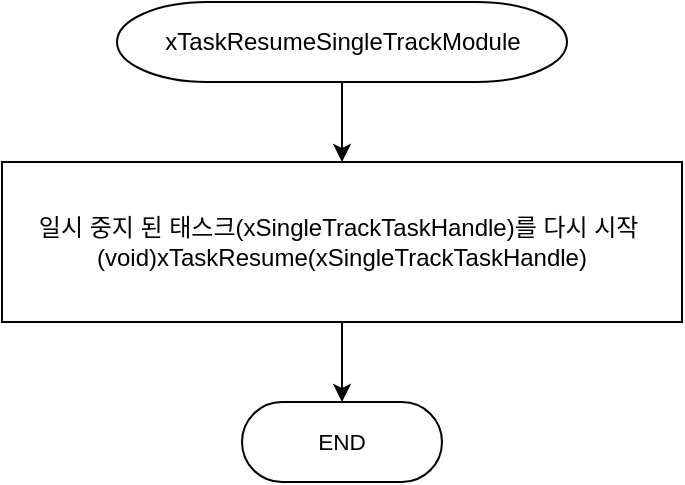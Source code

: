 <mxfile version="20.3.0" type="device" pages="10"><diagram id="6xaz_t7HOT339eWboNm7" name="xTaskResumeSingleTrackModule"><mxGraphModel dx="1209" dy="844" grid="1" gridSize="10" guides="1" tooltips="1" connect="1" arrows="1" fold="1" page="1" pageScale="1" pageWidth="827" pageHeight="1169" math="0" shadow="0"><root><mxCell id="0"/><mxCell id="1" parent="0"/><mxCell id="JVD07YaVxsTWuD_K7rh2-1" value="일시 중지 된 태스크(xSingleTrackTaskHandle)를 다시 시작&amp;nbsp;&lt;br&gt;(void)xTaskResume(xSingleTrackTaskHandle)" style="rounded=0;whiteSpace=wrap;html=1;strokeWidth=1;" parent="1" vertex="1"><mxGeometry x="240" y="280" width="340" height="80" as="geometry"/></mxCell><mxCell id="JVD07YaVxsTWuD_K7rh2-2" style="edgeStyle=orthogonalEdgeStyle;rounded=0;orthogonalLoop=1;jettySize=auto;html=1;strokeWidth=1;exitX=0.5;exitY=1;exitDx=0;exitDy=0;exitPerimeter=0;" parent="1" source="JVD07YaVxsTWuD_K7rh2-4" target="JVD07YaVxsTWuD_K7rh2-1" edge="1"><mxGeometry relative="1" as="geometry"><mxPoint x="410" y="220" as="sourcePoint"/></mxGeometry></mxCell><mxCell id="JVD07YaVxsTWuD_K7rh2-3" style="edgeStyle=orthogonalEdgeStyle;rounded=0;orthogonalLoop=1;jettySize=auto;html=1;strokeWidth=1;entryX=0.5;entryY=0;entryDx=0;entryDy=0;entryPerimeter=0;" parent="1" source="JVD07YaVxsTWuD_K7rh2-1" target="JVD07YaVxsTWuD_K7rh2-5" edge="1"><mxGeometry relative="1" as="geometry"><mxPoint x="410" y="400" as="targetPoint"/></mxGeometry></mxCell><UserObject label="xTaskResumeSingleTrackModule" tags="순서도" id="JVD07YaVxsTWuD_K7rh2-4"><mxCell style="verticalAlign=middle;align=center;overflow=width;vsdxID=2;fillColor=#FFFFFF;gradientColor=none;shape=stencil(tVLLDsIgEPwajiQIMfFe638Qu22JCM2Ctv69kK0Rm9qDibeZndkXC1NV6PUATIoQ0V9gNE3smToyKY3rAU1MiKmaqar1CB36m2uIDzo7M7r6e64wUZ4UOUWKB9GdIH4irzWu8B42vRrPScNFXZzN+5mvl3qJXE8mcPRRR+Pdh2Y1dsBTE95a3c0TkBRGgKEIb6wg1/r+ssCXd/vLCgm8z9caa+n6pb48dwrRV1H1Ew==);strokeColor=#000000;spacingTop=-1;spacingBottom=-1;spacingLeft=-1;spacingRight=-1;points=[[0.5,1,0],[0.5,0,0],[0,0.5,0],[1,0.5,0]];labelBackgroundColor=none;rounded=0;html=1;whiteSpace=wrap;strokeWidth=1;" parent="1" vertex="1"><mxGeometry x="297.5" y="200" width="225" height="40" as="geometry"/></mxCell></UserObject><UserObject label="&lt;div style=&quot;font-size: 1px&quot;&gt;&lt;font style=&quot;font-size:11.29px;font-family:Arial;color:#000000;direction:ltr;letter-spacing:0px;line-height:120%;opacity:1&quot;&gt;END&lt;br/&gt;&lt;/font&gt;&lt;/div&gt;" tags="순서도" id="JVD07YaVxsTWuD_K7rh2-5"><mxCell style="verticalAlign=middle;align=center;overflow=width;vsdxID=77;fillColor=#FFFFFF;gradientColor=none;shape=stencil(tVLLDsIgEPwajiQIMfFe638Qu22JCM2Ctv69kK0Rm9qDibeZndkXC1NV6PUATIoQ0V9gNE3smToyKY3rAU1MiKmaqar1CB36m2uIDzo7M7r6e64wUZ4UOUWKB9GdIH4irzWu8B42vRrPScNFXZzN+5mvl3qJXE8mcPRRR+Pdh2Y1dsBTE95a3c0TkBRGgKEIb6wg1/r+ssCXd/vLCgm8z9caa+n6pb48dwrRV1H1Ew==);strokeColor=#000000;spacingTop=-1;spacingBottom=-1;spacingLeft=-1;spacingRight=-1;points=[[0.5,1,0],[0.5,0,0],[0,0.5,0],[1,0.5,0]];labelBackgroundColor=none;rounded=0;html=1;whiteSpace=wrap;" parent="1" vertex="1"><mxGeometry x="360" y="400" width="100" height="40" as="geometry"/></mxCell></UserObject></root></mxGraphModel></diagram><diagram id="E4otUC2QuTUm1FGn5qIP" name="pGetTrackState"><mxGraphModel dx="1209" dy="844" grid="1" gridSize="10" guides="1" tooltips="1" connect="1" arrows="1" fold="1" page="1" pageScale="1" pageWidth="827" pageHeight="1169" math="0" shadow="0"><root><mxCell id="0"/><mxCell id="1" parent="0"/><mxCell id="94tQEDRJGp5HpmuFJ00o-2" value="id == TRACK_DN ?" style="rhombus;whiteSpace=wrap;html=1;strokeWidth=1;fillColor=none;strokeColor=#000000;" parent="1" vertex="1"><mxGeometry x="490" y="280" width="140" height="80" as="geometry"/></mxCell><mxCell id="94tQEDRJGp5HpmuFJ00o-3" value="return &amp;s_dn" style="rounded=0;whiteSpace=wrap;html=1;strokeWidth=1;fillColor=none;strokeColor=#000000;" parent="1" vertex="1"><mxGeometry x="380" y="400" width="120" height="40" as="geometry"/></mxCell><mxCell id="94tQEDRJGp5HpmuFJ00o-4" value="return &amp;s_up" style="rounded=0;whiteSpace=wrap;html=1;strokeWidth=1;fillColor=none;strokeColor=#000000;" parent="1" vertex="1"><mxGeometry x="630" y="400" width="120" height="40" as="geometry"/></mxCell><mxCell id="94tQEDRJGp5HpmuFJ00o-6" value="" style="endArrow=classic;html=1;rounded=0;exitX=0.5;exitY=1;exitDx=0;exitDy=0;entryX=0.5;entryY=0;entryDx=0;entryDy=0;exitPerimeter=0;" parent="1" source="1mZiOlxpyzctCOSg_Gzf-1" target="94tQEDRJGp5HpmuFJ00o-2" edge="1"><mxGeometry width="50" height="50" relative="1" as="geometry"><mxPoint x="560" y="240" as="sourcePoint"/><mxPoint x="560" y="280" as="targetPoint"/></mxGeometry></mxCell><mxCell id="94tQEDRJGp5HpmuFJ00o-7" value="TRUE" style="endArrow=classic;html=1;rounded=0;exitX=0;exitY=0.5;exitDx=0;exitDy=0;entryX=0.5;entryY=0;entryDx=0;entryDy=0;" parent="1" source="94tQEDRJGp5HpmuFJ00o-2" target="94tQEDRJGp5HpmuFJ00o-3" edge="1"><mxGeometry width="50" height="50" relative="1" as="geometry"><mxPoint x="490" y="320" as="sourcePoint"/><mxPoint x="400" y="420" as="targetPoint"/></mxGeometry></mxCell><mxCell id="94tQEDRJGp5HpmuFJ00o-8" value="FALSE" style="endArrow=classic;html=1;rounded=0;exitX=1;exitY=0.5;exitDx=0;exitDy=0;entryX=0.5;entryY=0;entryDx=0;entryDy=0;" parent="1" source="94tQEDRJGp5HpmuFJ00o-2" target="94tQEDRJGp5HpmuFJ00o-4" edge="1"><mxGeometry width="50" height="50" relative="1" as="geometry"><mxPoint x="630" y="320" as="sourcePoint"/><mxPoint x="720" y="420" as="targetPoint"/></mxGeometry></mxCell><mxCell id="94tQEDRJGp5HpmuFJ00o-9" value="" style="endArrow=classic;html=1;rounded=0;exitX=0.5;exitY=1;exitDx=0;exitDy=0;entryX=0;entryY=0.5;entryDx=0;entryDy=0;entryPerimeter=0;" parent="1" source="94tQEDRJGp5HpmuFJ00o-3" target="nBdnzDt5AA0xR-AFzBg4-1" edge="1"><mxGeometry width="50" height="50" relative="1" as="geometry"><mxPoint x="400" y="460" as="sourcePoint"/><mxPoint x="510" y="540" as="targetPoint"/></mxGeometry></mxCell><mxCell id="94tQEDRJGp5HpmuFJ00o-10" value="" style="endArrow=classic;html=1;rounded=0;exitX=0.5;exitY=1;exitDx=0;exitDy=0;entryX=1;entryY=0.5;entryDx=0;entryDy=0;entryPerimeter=0;" parent="1" source="94tQEDRJGp5HpmuFJ00o-4" target="nBdnzDt5AA0xR-AFzBg4-1" edge="1"><mxGeometry width="50" height="50" relative="1" as="geometry"><mxPoint x="720" y="460" as="sourcePoint"/><mxPoint x="610" y="540" as="targetPoint"/></mxGeometry></mxCell><UserObject label="&lt;div style=&quot;font-size: 1px&quot;&gt;&lt;font style=&quot;font-size:11.29px;font-family:Arial;color:#000000;direction:ltr;letter-spacing:0px;line-height:120%;opacity:1&quot;&gt;END&lt;br/&gt;&lt;/font&gt;&lt;/div&gt;" tags="순서도" id="nBdnzDt5AA0xR-AFzBg4-1"><mxCell style="verticalAlign=middle;align=center;overflow=width;vsdxID=77;fillColor=#FFFFFF;gradientColor=none;shape=stencil(tVLLDsIgEPwajiQIMfFe638Qu22JCM2Ctv69kK0Rm9qDibeZndkXC1NV6PUATIoQ0V9gNE3smToyKY3rAU1MiKmaqar1CB36m2uIDzo7M7r6e64wUZ4UOUWKB9GdIH4irzWu8B42vRrPScNFXZzN+5mvl3qJXE8mcPRRR+Pdh2Y1dsBTE95a3c0TkBRGgKEIb6wg1/r+ssCXd/vLCgm8z9caa+n6pb48dwrRV1H1Ew==);strokeColor=#000000;spacingTop=-1;spacingBottom=-1;spacingLeft=-1;spacingRight=-1;points=[[0.5,1,0],[0.5,0,0],[0,0.5,0],[1,0.5,0]];labelBackgroundColor=none;rounded=0;html=1;whiteSpace=wrap;" parent="1" vertex="1"><mxGeometry x="520" y="500" width="100" height="40" as="geometry"/></mxCell></UserObject><UserObject label="pGetTrackState" tags="순서도" id="1mZiOlxpyzctCOSg_Gzf-1"><mxCell style="verticalAlign=middle;align=center;overflow=width;vsdxID=2;fillColor=#FFFFFF;gradientColor=none;shape=stencil(tVLLDsIgEPwajiQIMfFe638Qu22JCM2Ctv69kK0Rm9qDibeZndkXC1NV6PUATIoQ0V9gNE3smToyKY3rAU1MiKmaqar1CB36m2uIDzo7M7r6e64wUZ4UOUWKB9GdIH4irzWu8B42vRrPScNFXZzN+5mvl3qJXE8mcPRRR+Pdh2Y1dsBTE95a3c0TkBRGgKEIb6wg1/r+ssCXd/vLCgm8z9caa+n6pb48dwrRV1H1Ew==);strokeColor=#000000;spacingTop=-1;spacingBottom=-1;spacingLeft=-1;spacingRight=-1;points=[[0.5,1,0],[0.5,0,0],[0,0.5,0],[1,0.5,0]];labelBackgroundColor=none;rounded=0;html=1;whiteSpace=wrap;strokeWidth=1;" parent="1" vertex="1"><mxGeometry x="483.75" y="200" width="152.5" height="40" as="geometry"/></mxCell></UserObject></root></mxGraphModel></diagram><diagram id="klZJxa1fFEcboOr1Uv70" name="pGetPeerTrackState"><mxGraphModel dx="1209" dy="844" grid="1" gridSize="10" guides="1" tooltips="1" connect="1" arrows="1" fold="1" page="1" pageScale="1" pageWidth="827" pageHeight="1169" math="0" shadow="0"><root><mxCell id="0"/><mxCell id="1" parent="0"/><mxCell id="uF_ANVQPhhRLJOXKooXP-2" value="id == TRACK_DN ?" style="rhombus;whiteSpace=wrap;html=1;strokeWidth=1;fillColor=none;strokeColor=#000000;" parent="1" vertex="1"><mxGeometry x="380" y="270" width="140" height="80" as="geometry"/></mxCell><mxCell id="uF_ANVQPhhRLJOXKooXP-3" value="return (const TrackState_t*)&amp;s_up" style="rounded=0;whiteSpace=wrap;html=1;strokeWidth=1;fillColor=none;strokeColor=#000000;" parent="1" vertex="1"><mxGeometry x="190" y="410" width="180" height="40" as="geometry"/></mxCell><mxCell id="uF_ANVQPhhRLJOXKooXP-4" value="return (const TrackState_t*)&amp;s_dn" style="rounded=0;whiteSpace=wrap;html=1;strokeWidth=1;fillColor=none;strokeColor=#000000;" parent="1" vertex="1"><mxGeometry x="530" y="410" width="180" height="40" as="geometry"/></mxCell><mxCell id="uF_ANVQPhhRLJOXKooXP-6" value="" style="endArrow=classic;html=1;rounded=0;exitX=0.5;exitY=1;exitDx=0;exitDy=0;entryX=0.5;entryY=0;entryDx=0;entryDy=0;exitPerimeter=0;" parent="1" source="Lye6Fqx90JS3axxY9ukR-1" target="uF_ANVQPhhRLJOXKooXP-2" edge="1"><mxGeometry width="50" height="50" relative="1" as="geometry"><mxPoint x="450" y="230" as="sourcePoint"/><mxPoint x="450" y="270" as="targetPoint"/></mxGeometry></mxCell><mxCell id="uF_ANVQPhhRLJOXKooXP-7" value="TRUE" style="endArrow=classic;html=1;rounded=0;exitX=0;exitY=0.5;exitDx=0;exitDy=0;entryX=0.5;entryY=0;entryDx=0;entryDy=0;" parent="1" source="uF_ANVQPhhRLJOXKooXP-2" target="uF_ANVQPhhRLJOXKooXP-3" edge="1"><mxGeometry width="50" height="50" relative="1" as="geometry"><mxPoint x="380" y="310" as="sourcePoint"/><mxPoint x="280" y="410" as="targetPoint"/></mxGeometry></mxCell><mxCell id="uF_ANVQPhhRLJOXKooXP-8" value="FALSE" style="endArrow=classic;html=1;rounded=0;exitX=1;exitY=0.5;exitDx=0;exitDy=0;entryX=0.5;entryY=0;entryDx=0;entryDy=0;" parent="1" source="uF_ANVQPhhRLJOXKooXP-2" target="uF_ANVQPhhRLJOXKooXP-4" edge="1"><mxGeometry width="50" height="50" relative="1" as="geometry"><mxPoint x="520" y="310" as="sourcePoint"/><mxPoint x="620" y="410" as="targetPoint"/></mxGeometry></mxCell><mxCell id="uF_ANVQPhhRLJOXKooXP-9" value="" style="endArrow=classic;html=1;rounded=0;exitX=0.5;exitY=1;exitDx=0;exitDy=0;entryX=0;entryY=0.5;entryDx=0;entryDy=0;entryPerimeter=0;" parent="1" source="uF_ANVQPhhRLJOXKooXP-3" target="2hpAh9I4MotFpmwghIja-1" edge="1"><mxGeometry width="50" height="50" relative="1" as="geometry"><mxPoint x="280" y="450" as="sourcePoint"/><mxPoint x="400" y="530" as="targetPoint"/></mxGeometry></mxCell><mxCell id="uF_ANVQPhhRLJOXKooXP-10" value="" style="endArrow=classic;html=1;rounded=0;exitX=0.5;exitY=1;exitDx=0;exitDy=0;entryX=1;entryY=0.5;entryDx=0;entryDy=0;entryPerimeter=0;" parent="1" source="uF_ANVQPhhRLJOXKooXP-4" target="2hpAh9I4MotFpmwghIja-1" edge="1"><mxGeometry width="50" height="50" relative="1" as="geometry"><mxPoint x="620" y="450" as="sourcePoint"/><mxPoint x="500" y="530" as="targetPoint"/></mxGeometry></mxCell><UserObject label="pGetPeerTrackState" tags="순서도" id="Lye6Fqx90JS3axxY9ukR-1"><mxCell style="verticalAlign=middle;align=center;overflow=width;vsdxID=2;fillColor=#FFFFFF;gradientColor=none;shape=stencil(tVLLDsIgEPwajiQIMfFe638Qu22JCM2Ctv69kK0Rm9qDibeZndkXC1NV6PUATIoQ0V9gNE3smToyKY3rAU1MiKmaqar1CB36m2uIDzo7M7r6e64wUZ4UOUWKB9GdIH4irzWu8B42vRrPScNFXZzN+5mvl3qJXE8mcPRRR+Pdh2Y1dsBTE95a3c0TkBRGgKEIb6wg1/r+ssCXd/vLCgm8z9caa+n6pb48dwrRV1H1Ew==);strokeColor=#000000;spacingTop=-1;spacingBottom=-1;spacingLeft=-1;spacingRight=-1;points=[[0.5,1,0],[0.5,0,0],[0,0.5,0],[1,0.5,0]];labelBackgroundColor=none;rounded=0;html=1;whiteSpace=wrap;strokeWidth=1;" parent="1" vertex="1"><mxGeometry x="373.75" y="200" width="152.5" height="40" as="geometry"/></mxCell></UserObject><UserObject label="&lt;div style=&quot;font-size: 1px&quot;&gt;&lt;font style=&quot;font-size:11.29px;font-family:Arial;color:#000000;direction:ltr;letter-spacing:0px;line-height:120%;opacity:1&quot;&gt;END&lt;br/&gt;&lt;/font&gt;&lt;/div&gt;" tags="순서도" id="2hpAh9I4MotFpmwghIja-1"><mxCell style="verticalAlign=middle;align=center;overflow=width;vsdxID=77;fillColor=#FFFFFF;gradientColor=none;shape=stencil(tVLLDsIgEPwajiQIMfFe638Qu22JCM2Ctv69kK0Rm9qDibeZndkXC1NV6PUATIoQ0V9gNE3smToyKY3rAU1MiKmaqar1CB36m2uIDzo7M7r6e64wUZ4UOUWKB9GdIH4irzWu8B42vRrPScNFXZzN+5mvl3qJXE8mcPRRR+Pdh2Y1dsBTE95a3c0TkBRGgKEIb6wg1/r+ssCXd/vLCgm8z9caa+n6pb48dwrRV1H1Ew==);strokeColor=#000000;spacingTop=-1;spacingBottom=-1;spacingLeft=-1;spacingRight=-1;points=[[0.5,1,0],[0.5,0,0],[0,0.5,0],[1,0.5,0]];labelBackgroundColor=none;rounded=0;html=1;whiteSpace=wrap;" vertex="1" parent="1"><mxGeometry x="400" y="520" width="100" height="40" as="geometry"/></mxCell></UserObject></root></mxGraphModel></diagram><diagram id="0uy68bjBhACrPZsvh9b0" name="vSingleTrack_Relay_Init"><mxGraphModel dx="1209" dy="844" grid="1" gridSize="10" guides="1" tooltips="1" connect="1" arrows="1" fold="1" page="1" pageScale="1" pageWidth="827" pageHeight="1169" math="0" shadow="0"><root><mxCell id="0"/><mxCell id="1" parent="0"/><mxCell id="adSLVlQDy-D38H3ZqzxV-1" value="//단선 선로의 상행/하행 릴레이 초기화vSingleTrackDn_Relay_Init()&lt;br&gt;vSingleTrackUp_Relay_Init()" style="rounded=0;whiteSpace=wrap;html=1;strokeWidth=1;" parent="1" vertex="1"><mxGeometry x="400" y="290" width="240" height="80" as="geometry"/></mxCell><mxCell id="adSLVlQDy-D38H3ZqzxV-2" style="edgeStyle=orthogonalEdgeStyle;rounded=0;orthogonalLoop=1;jettySize=auto;html=1;strokeWidth=1;exitX=0.5;exitY=1;exitDx=0;exitDy=0;exitPerimeter=0;" parent="1" source="adSLVlQDy-D38H3ZqzxV-4" target="adSLVlQDy-D38H3ZqzxV-1" edge="1"><mxGeometry relative="1" as="geometry"><mxPoint x="520" y="230" as="sourcePoint"/></mxGeometry></mxCell><mxCell id="adSLVlQDy-D38H3ZqzxV-3" style="edgeStyle=orthogonalEdgeStyle;rounded=0;orthogonalLoop=1;jettySize=auto;html=1;strokeWidth=1;entryX=0.5;entryY=0;entryDx=0;entryDy=0;entryPerimeter=0;" parent="1" source="adSLVlQDy-D38H3ZqzxV-1" target="adSLVlQDy-D38H3ZqzxV-5" edge="1"><mxGeometry relative="1" as="geometry"><mxPoint x="520" y="410" as="targetPoint"/></mxGeometry></mxCell><UserObject label="vSingleTrack_Relay_Init" tags="순서도" id="adSLVlQDy-D38H3ZqzxV-4"><mxCell style="verticalAlign=middle;align=center;overflow=width;vsdxID=2;fillColor=#FFFFFF;gradientColor=none;shape=stencil(tVLLDsIgEPwajiQIMfFe638Qu22JCM2Ctv69kK0Rm9qDibeZndkXC1NV6PUATIoQ0V9gNE3smToyKY3rAU1MiKmaqar1CB36m2uIDzo7M7r6e64wUZ4UOUWKB9GdIH4irzWu8B42vRrPScNFXZzN+5mvl3qJXE8mcPRRR+Pdh2Y1dsBTE95a3c0TkBRGgKEIb6wg1/r+ssCXd/vLCgm8z9caa+n6pb48dwrRV1H1Ew==);strokeColor=#000000;spacingTop=-1;spacingBottom=-1;spacingLeft=-1;spacingRight=-1;points=[[0.5,1,0],[0.5,0,0],[0,0.5,0],[1,0.5,0]];labelBackgroundColor=none;rounded=0;html=1;whiteSpace=wrap;strokeWidth=1;" parent="1" vertex="1"><mxGeometry x="407.5" y="210" width="225" height="40" as="geometry"/></mxCell></UserObject><UserObject label="&lt;div style=&quot;font-size: 1px&quot;&gt;&lt;font style=&quot;font-size:11.29px;font-family:Arial;color:#000000;direction:ltr;letter-spacing:0px;line-height:120%;opacity:1&quot;&gt;END&lt;br/&gt;&lt;/font&gt;&lt;/div&gt;" tags="순서도" id="adSLVlQDy-D38H3ZqzxV-5"><mxCell style="verticalAlign=middle;align=center;overflow=width;vsdxID=77;fillColor=#FFFFFF;gradientColor=none;shape=stencil(tVLLDsIgEPwajiQIMfFe638Qu22JCM2Ctv69kK0Rm9qDibeZndkXC1NV6PUATIoQ0V9gNE3smToyKY3rAU1MiKmaqar1CB36m2uIDzo7M7r6e64wUZ4UOUWKB9GdIH4irzWu8B42vRrPScNFXZzN+5mvl3qJXE8mcPRRR+Pdh2Y1dsBTE95a3c0TkBRGgKEIb6wg1/r+ssCXd/vLCgm8z9caa+n6pb48dwrRV1H1Ew==);strokeColor=#000000;spacingTop=-1;spacingBottom=-1;spacingLeft=-1;spacingRight=-1;points=[[0.5,1,0],[0.5,0,0],[0,0.5,0],[1,0.5,0]];labelBackgroundColor=none;rounded=0;html=1;whiteSpace=wrap;" parent="1" vertex="1"><mxGeometry x="470" y="410" width="100" height="40" as="geometry"/></mxCell></UserObject></root></mxGraphModel></diagram><diagram id="dugTDwJinmBGUcHdz2Sk" name="vSingleTrack_DoBeforeEnteringPool"><mxGraphModel dx="1209" dy="844" grid="1" gridSize="10" guides="1" tooltips="1" connect="1" arrows="1" fold="1" page="1" pageScale="1" pageWidth="827" pageHeight="1169" math="0" shadow="0"><root><mxCell id="0"/><mxCell id="1" parent="0"/><mxCell id="bHdJYJqo81PL1I57aSML-2" value="vSingleTrackDn_DoBeforeEnteringPool()" style="rounded=0;whiteSpace=wrap;html=1;strokeWidth=1;fillColor=none;strokeColor=#000000;" parent="1" vertex="1"><mxGeometry x="340" y="320" width="240" height="50" as="geometry"/></mxCell><mxCell id="bHdJYJqo81PL1I57aSML-3" value="vSingleTrackUp_DoBeforeEnteringPool()" style="rounded=0;whiteSpace=wrap;html=1;strokeWidth=1;fillColor=none;strokeColor=#000000;" parent="1" vertex="1"><mxGeometry x="340" y="410" width="240" height="50" as="geometry"/></mxCell><mxCell id="bHdJYJqo81PL1I57aSML-4" value="SetIOB_FAIL(1)" style="rounded=0;whiteSpace=wrap;html=1;strokeWidth=1;fillColor=none;strokeColor=#000000;" parent="1" vertex="1"><mxGeometry x="400" y="510" width="120" height="50" as="geometry"/></mxCell><mxCell id="bHdJYJqo81PL1I57aSML-6" value="" style="endArrow=classic;html=1;rounded=0;exitX=0.5;exitY=1;exitDx=0;exitDy=0;entryX=0.5;entryY=0;entryDx=0;entryDy=0;exitPerimeter=0;" parent="1" source="Ht9vND8HihkE9-L2IAA_-1" target="bHdJYJqo81PL1I57aSML-2" edge="1"><mxGeometry width="50" height="50" relative="1" as="geometry"><mxPoint x="460" y="260" as="sourcePoint"/><mxPoint x="460" y="310" as="targetPoint"/></mxGeometry></mxCell><mxCell id="bHdJYJqo81PL1I57aSML-7" value="" style="endArrow=classic;html=1;rounded=0;exitX=0.5;exitY=1;exitDx=0;exitDy=0;entryX=0.5;entryY=0;entryDx=0;entryDy=0;" parent="1" source="bHdJYJqo81PL1I57aSML-2" target="bHdJYJqo81PL1I57aSML-3" edge="1"><mxGeometry width="50" height="50" relative="1" as="geometry"><mxPoint x="460" y="370" as="sourcePoint"/><mxPoint x="460" y="410" as="targetPoint"/></mxGeometry></mxCell><mxCell id="bHdJYJqo81PL1I57aSML-8" value="" style="endArrow=classic;html=1;rounded=0;exitX=0.5;exitY=1;exitDx=0;exitDy=0;entryX=0.5;entryY=0;entryDx=0;entryDy=0;" parent="1" source="bHdJYJqo81PL1I57aSML-3" target="bHdJYJqo81PL1I57aSML-4" edge="1"><mxGeometry width="50" height="50" relative="1" as="geometry"><mxPoint x="460" y="470" as="sourcePoint"/><mxPoint x="460" y="510" as="targetPoint"/></mxGeometry></mxCell><mxCell id="bHdJYJqo81PL1I57aSML-9" value="" style="endArrow=classic;html=1;rounded=0;exitX=0.5;exitY=1;exitDx=0;exitDy=0;entryX=0.5;entryY=0;entryDx=0;entryDy=0;entryPerimeter=0;" parent="1" source="bHdJYJqo81PL1I57aSML-4" target="ascus9rcsM-o7vVGLlPL-1" edge="1"><mxGeometry width="50" height="50" relative="1" as="geometry"><mxPoint x="460" y="570" as="sourcePoint"/><mxPoint x="460" y="600" as="targetPoint"/></mxGeometry></mxCell><UserObject label="vSingleTrack_DoBeforeEnteringPool" tags="순서도" id="Ht9vND8HihkE9-L2IAA_-1"><mxCell style="verticalAlign=middle;align=center;overflow=width;vsdxID=2;fillColor=#FFFFFF;gradientColor=none;shape=stencil(tVLLDsIgEPwajiQIMfFe638Qu22JCM2Ctv69kK0Rm9qDibeZndkXC1NV6PUATIoQ0V9gNE3smToyKY3rAU1MiKmaqar1CB36m2uIDzo7M7r6e64wUZ4UOUWKB9GdIH4irzWu8B42vRrPScNFXZzN+5mvl3qJXE8mcPRRR+Pdh2Y1dsBTE95a3c0TkBRGgKEIb6wg1/r+ssCXd/vLCgm8z9caa+n6pb48dwrRV1H1Ew==);strokeColor=#000000;spacingTop=-1;spacingBottom=-1;spacingLeft=-1;spacingRight=-1;points=[[0.5,1,0],[0.5,0,0],[0,0.5,0],[1,0.5,0]];labelBackgroundColor=none;rounded=0;html=1;whiteSpace=wrap;strokeWidth=1;" parent="1" vertex="1"><mxGeometry x="345" y="240" width="230" height="40" as="geometry"/></mxCell></UserObject><UserObject label="&lt;div style=&quot;font-size: 1px&quot;&gt;&lt;font style=&quot;font-size:11.29px;font-family:Arial;color:#000000;direction:ltr;letter-spacing:0px;line-height:120%;opacity:1&quot;&gt;END&lt;br/&gt;&lt;/font&gt;&lt;/div&gt;" tags="순서도" id="ascus9rcsM-o7vVGLlPL-1"><mxCell style="verticalAlign=middle;align=center;overflow=width;vsdxID=77;fillColor=#FFFFFF;gradientColor=none;shape=stencil(tVLLDsIgEPwajiQIMfFe638Qu22JCM2Ctv69kK0Rm9qDibeZndkXC1NV6PUATIoQ0V9gNE3smToyKY3rAU1MiKmaqar1CB36m2uIDzo7M7r6e64wUZ4UOUWKB9GdIH4irzWu8B42vRrPScNFXZzN+5mvl3qJXE8mcPRRR+Pdh2Y1dsBTE95a3c0TkBRGgKEIb6wg1/r+ssCXd/vLCgm8z9caa+n6pb48dwrRV1H1Ew==);strokeColor=#000000;spacingTop=-1;spacingBottom=-1;spacingLeft=-1;spacingRight=-1;points=[[0.5,1,0],[0.5,0,0],[0,0.5,0],[1,0.5,0]];labelBackgroundColor=none;rounded=0;html=1;whiteSpace=wrap;" vertex="1" parent="1"><mxGeometry x="410" y="600" width="100" height="40" as="geometry"/></mxCell></UserObject></root></mxGraphModel></diagram><diagram id="8qk839_OiNSR0d_9LdHK" name="vFillComparePart"><mxGraphModel dx="1209" dy="844" grid="1" gridSize="10" guides="1" tooltips="1" connect="1" arrows="1" fold="1" page="1" pageScale="1" pageWidth="827" pageHeight="1169" math="0" shadow="0"><root><mxCell id="0"/><mxCell id="1" parent="0"/><mxCell id="nkSzKK0sJoRcKhSzyPGW-2" value="buf == NULL ||&#10;real == NULL ?" style="rhombus;whiteSpace=wrap;html=1;strokeWidth=1;fillColor=none;strokeColor=#000000;" parent="1" vertex="1"><mxGeometry x="360" y="360" width="140" height="80" as="geometry"/></mxCell><mxCell id="nkSzKK0sJoRcKhSzyPGW-3" value="return" style="rounded=0;whiteSpace=wrap;html=1;strokeWidth=1;fillColor=none;strokeColor=#000000;" parent="1" vertex="1"><mxGeometry x="600" y="380" width="80" height="40" as="geometry"/></mxCell><mxCell id="nkSzKK0sJoRcKhSzyPGW-4" value="buf[base + 0] = real-&gt;oYCON" style="rounded=0;whiteSpace=wrap;html=1;strokeWidth=1;fillColor=none;strokeColor=#000000;" parent="1" vertex="1"><mxGeometry x="340" y="480" width="180" height="40" as="geometry"/></mxCell><mxCell id="nkSzKK0sJoRcKhSzyPGW-5" value="buf[base + 1] = real-&gt;oRCON" style="rounded=0;whiteSpace=wrap;html=1;strokeWidth=1;fillColor=none;strokeColor=#000000;" parent="1" vertex="1"><mxGeometry x="340" y="560" width="180" height="40" as="geometry"/></mxCell><mxCell id="nkSzKK0sJoRcKhSzyPGW-6" value="buf[base + 2] = real-&gt;oGCON" style="rounded=0;whiteSpace=wrap;html=1;strokeWidth=1;fillColor=none;strokeColor=#000000;" parent="1" vertex="1"><mxGeometry x="340" y="630" width="180" height="40" as="geometry"/></mxCell><mxCell id="nkSzKK0sJoRcKhSzyPGW-7" value="buf[base + 3] = real-&gt;oY1CON" style="rounded=0;whiteSpace=wrap;html=1;strokeWidth=1;fillColor=none;strokeColor=#000000;" parent="1" vertex="1"><mxGeometry x="340" y="700" width="180" height="40" as="geometry"/></mxCell><mxCell id="nkSzKK0sJoRcKhSzyPGW-9" value="" style="endArrow=classic;html=1;rounded=0;exitX=0.5;exitY=1;exitDx=0;exitDy=0;entryX=0.5;entryY=0;entryDx=0;entryDy=0;exitPerimeter=0;" parent="1" source="bU9NDzi0u2_Ie4SQivw8-1" target="nkSzKK0sJoRcKhSzyPGW-2" edge="1"><mxGeometry width="50" height="50" relative="1" as="geometry"><mxPoint x="430" y="320" as="sourcePoint"/><mxPoint x="430" y="360" as="targetPoint"/></mxGeometry></mxCell><mxCell id="nkSzKK0sJoRcKhSzyPGW-10" value="TRUE" style="endArrow=classic;html=1;rounded=0;exitX=1;exitY=0.5;exitDx=0;exitDy=0;entryX=0;entryY=0.5;entryDx=0;entryDy=0;" parent="1" source="nkSzKK0sJoRcKhSzyPGW-2" target="nkSzKK0sJoRcKhSzyPGW-3" edge="1"><mxGeometry width="50" height="50" relative="1" as="geometry"><mxPoint x="500" y="400" as="sourcePoint"/><mxPoint x="600" y="400" as="targetPoint"/></mxGeometry></mxCell><mxCell id="nkSzKK0sJoRcKhSzyPGW-11" value="FALSE" style="endArrow=classic;html=1;rounded=0;exitX=0.5;exitY=1;exitDx=0;exitDy=0;entryX=0.5;entryY=0;entryDx=0;entryDy=0;" parent="1" source="nkSzKK0sJoRcKhSzyPGW-2" target="nkSzKK0sJoRcKhSzyPGW-4" edge="1"><mxGeometry width="50" height="50" relative="1" as="geometry"><mxPoint x="430" y="440" as="sourcePoint"/><mxPoint x="410" y="490" as="targetPoint"/></mxGeometry></mxCell><mxCell id="nkSzKK0sJoRcKhSzyPGW-12" value="" style="endArrow=classic;html=1;rounded=0;exitX=0.5;exitY=1;exitDx=0;exitDy=0;entryX=0.5;entryY=0;entryDx=0;entryDy=0;" parent="1" source="nkSzKK0sJoRcKhSzyPGW-4" target="nkSzKK0sJoRcKhSzyPGW-5" edge="1"><mxGeometry width="50" height="50" relative="1" as="geometry"><mxPoint x="410" y="540" as="sourcePoint"/><mxPoint x="410" y="560" as="targetPoint"/></mxGeometry></mxCell><mxCell id="nkSzKK0sJoRcKhSzyPGW-13" value="" style="endArrow=classic;html=1;rounded=0;exitX=0.5;exitY=1;exitDx=0;exitDy=0;entryX=0.5;entryY=0;entryDx=0;entryDy=0;" parent="1" source="nkSzKK0sJoRcKhSzyPGW-5" target="nkSzKK0sJoRcKhSzyPGW-6" edge="1"><mxGeometry width="50" height="50" relative="1" as="geometry"><mxPoint x="410" y="610" as="sourcePoint"/><mxPoint x="410" y="630" as="targetPoint"/></mxGeometry></mxCell><mxCell id="nkSzKK0sJoRcKhSzyPGW-14" value="" style="endArrow=classic;html=1;rounded=0;exitX=0.5;exitY=1;exitDx=0;exitDy=0;entryX=0.5;entryY=0;entryDx=0;entryDy=0;" parent="1" source="nkSzKK0sJoRcKhSzyPGW-6" target="nkSzKK0sJoRcKhSzyPGW-7" edge="1"><mxGeometry width="50" height="50" relative="1" as="geometry"><mxPoint x="410" y="680" as="sourcePoint"/><mxPoint x="410" y="700" as="targetPoint"/></mxGeometry></mxCell><mxCell id="nkSzKK0sJoRcKhSzyPGW-15" value="" style="endArrow=classic;html=1;rounded=0;exitX=0.5;exitY=1;exitDx=0;exitDy=0;entryX=0.5;entryY=0;entryDx=0;entryDy=0;entryPerimeter=0;" parent="1" source="nkSzKK0sJoRcKhSzyPGW-7" target="tnlDHSX94HnTUq_difAx-1" edge="1"><mxGeometry width="50" height="50" relative="1" as="geometry"><mxPoint x="410" y="750" as="sourcePoint"/><mxPoint x="430" y="790" as="targetPoint"/></mxGeometry></mxCell><mxCell id="nkSzKK0sJoRcKhSzyPGW-16" value="" style="endArrow=classic;html=1;rounded=0;exitX=0.5;exitY=1;exitDx=0;exitDy=0;entryX=1;entryY=0.5;entryDx=0;entryDy=0;entryPerimeter=0;" parent="1" source="nkSzKK0sJoRcKhSzyPGW-3" target="tnlDHSX94HnTUq_difAx-1" edge="1"><mxGeometry width="50" height="50" relative="1" as="geometry"><mxPoint x="640" y="420" as="sourcePoint"/><mxPoint x="480" y="810" as="targetPoint"/><Array as="points"><mxPoint x="640" y="810"/></Array></mxGeometry></mxCell><UserObject label="vFillComparePart" tags="순서도" id="bU9NDzi0u2_Ie4SQivw8-1"><mxCell style="verticalAlign=middle;align=center;overflow=width;vsdxID=2;fillColor=#FFFFFF;gradientColor=none;shape=stencil(tVLLDsIgEPwajiQIMfFe638Qu22JCM2Ctv69kK0Rm9qDibeZndkXC1NV6PUATIoQ0V9gNE3smToyKY3rAU1MiKmaqar1CB36m2uIDzo7M7r6e64wUZ4UOUWKB9GdIH4irzWu8B42vRrPScNFXZzN+5mvl3qJXE8mcPRRR+Pdh2Y1dsBTE95a3c0TkBRGgKEIb6wg1/r+ssCXd/vLCgm8z9caa+n6pb48dwrRV1H1Ew==);strokeColor=#000000;spacingTop=-1;spacingBottom=-1;spacingLeft=-1;spacingRight=-1;points=[[0.5,1,0],[0.5,0,0],[0,0.5,0],[1,0.5,0]];labelBackgroundColor=none;rounded=0;html=1;whiteSpace=wrap;strokeWidth=1;" parent="1" vertex="1"><mxGeometry x="350" y="280" width="160" height="40" as="geometry"/></mxCell></UserObject><UserObject label="&lt;div style=&quot;font-size: 1px&quot;&gt;&lt;font style=&quot;font-size:11.29px;font-family:Arial;color:#000000;direction:ltr;letter-spacing:0px;line-height:120%;opacity:1&quot;&gt;END&lt;br/&gt;&lt;/font&gt;&lt;/div&gt;" tags="순서도" id="tnlDHSX94HnTUq_difAx-1"><mxCell style="verticalAlign=middle;align=center;overflow=width;vsdxID=77;fillColor=#FFFFFF;gradientColor=none;shape=stencil(tVLLDsIgEPwajiQIMfFe638Qu22JCM2Ctv69kK0Rm9qDibeZndkXC1NV6PUATIoQ0V9gNE3smToyKY3rAU1MiKmaqar1CB36m2uIDzo7M7r6e64wUZ4UOUWKB9GdIH4irzWu8B42vRrPScNFXZzN+5mvl3qJXE8mcPRRR+Pdh2Y1dsBTE95a3c0TkBRGgKEIb6wg1/r+ssCXd/vLCgm8z9caa+n6pb48dwrRV1H1Ew==);strokeColor=#000000;spacingTop=-1;spacingBottom=-1;spacingLeft=-1;spacingRight=-1;points=[[0.5,1,0],[0.5,0,0],[0,0.5,0],[1,0.5,0]];labelBackgroundColor=none;rounded=0;html=1;whiteSpace=wrap;" vertex="1" parent="1"><mxGeometry x="380" y="790" width="100" height="40" as="geometry"/></mxCell></UserObject></root></mxGraphModel></diagram><diagram id="AKSWenioByWf8ejIQF0p" name="vSingleTrack_UpdateCompareBuffer_Dn"><mxGraphModel dx="1209" dy="844" grid="1" gridSize="10" guides="1" tooltips="1" connect="1" arrows="1" fold="1" page="1" pageScale="1" pageWidth="827" pageHeight="1169" math="0" shadow="0"><root><mxCell id="0"/><mxCell id="1" parent="0"/><mxCell id="qDmBF0zqIkKjAfTw7I7--2" value="len &gt; SINGLE_TRACK_PART_SIZE ?" style="rhombus;whiteSpace=wrap;html=1;strokeWidth=1;fillColor=none;strokeColor=#000000;" parent="1" vertex="1"><mxGeometry x="310" y="270" width="260" height="80" as="geometry"/></mxCell><mxCell id="qDmBF0zqIkKjAfTw7I7--3" value="len = SINGLE_TRACK_PART_SIZE" style="rounded=0;whiteSpace=wrap;html=1;strokeWidth=1;fillColor=none;strokeColor=#000000;" parent="1" vertex="1"><mxGeometry x="680" y="290" width="180" height="40" as="geometry"/></mxCell><mxCell id="qDmBF0zqIkKjAfTw7I7--4" value="i = 0" style="rounded=0;whiteSpace=wrap;html=1;strokeWidth=1;fillColor=none;strokeColor=#000000;" parent="1" vertex="1"><mxGeometry x="400" y="400" width="80" height="40" as="geometry"/></mxCell><mxCell id="qDmBF0zqIkKjAfTw7I7--5" value="i &lt; len ?" style="rhombus;whiteSpace=wrap;html=1;strokeWidth=1;fillColor=none;strokeColor=#000000;" parent="1" vertex="1"><mxGeometry x="390" y="480" width="100" height="60" as="geometry"/></mxCell><mxCell id="qDmBF0zqIkKjAfTw7I7--6" value="ucSingleTrackCompareBuf&#10;[SINGLE_TRACK_DN_OFFSET + i]&#10;= src[i]" style="rounded=0;whiteSpace=wrap;html=1;strokeWidth=1;fillColor=none;strokeColor=#000000;" parent="1" vertex="1"><mxGeometry x="340" y="600" width="200" height="60" as="geometry"/></mxCell><mxCell id="qDmBF0zqIkKjAfTw7I7--7" value="i++" style="rounded=0;whiteSpace=wrap;html=1;strokeWidth=1;fillColor=none;strokeColor=#000000;" parent="1" vertex="1"><mxGeometry x="400" y="700" width="80" height="40" as="geometry"/></mxCell><mxCell id="qDmBF0zqIkKjAfTw7I7--9" value="" style="endArrow=classic;html=1;rounded=0;exitX=0.5;exitY=1;exitDx=0;exitDy=0;entryX=0.5;entryY=0;entryDx=0;entryDy=0;exitPerimeter=0;" parent="1" source="D5A_lwbvUPerynxbbjS0-1" target="qDmBF0zqIkKjAfTw7I7--2" edge="1"><mxGeometry width="50" height="50" relative="1" as="geometry"><mxPoint x="440" y="230" as="sourcePoint"/><mxPoint x="440" y="270" as="targetPoint"/></mxGeometry></mxCell><mxCell id="qDmBF0zqIkKjAfTw7I7--10" value="TRUE" style="endArrow=classic;html=1;rounded=0;exitX=1;exitY=0.5;exitDx=0;exitDy=0;entryX=0;entryY=0.5;entryDx=0;entryDy=0;" parent="1" source="qDmBF0zqIkKjAfTw7I7--2" target="qDmBF0zqIkKjAfTw7I7--3" edge="1"><mxGeometry width="50" height="50" relative="1" as="geometry"><mxPoint x="540" y="310" as="sourcePoint"/><mxPoint x="620" y="310" as="targetPoint"/></mxGeometry></mxCell><mxCell id="qDmBF0zqIkKjAfTw7I7--11" value="FALSE" style="endArrow=classic;html=1;rounded=0;exitX=0.5;exitY=1;exitDx=0;exitDy=0;entryX=0.5;entryY=0;entryDx=0;entryDy=0;" parent="1" source="qDmBF0zqIkKjAfTw7I7--2" target="qDmBF0zqIkKjAfTw7I7--4" edge="1"><mxGeometry width="50" height="50" relative="1" as="geometry"><mxPoint x="440" y="350" as="sourcePoint"/><mxPoint x="440" y="400" as="targetPoint"/></mxGeometry></mxCell><mxCell id="qDmBF0zqIkKjAfTw7I7--12" value="" style="endArrow=classic;html=1;rounded=0;exitX=0.5;exitY=1;exitDx=0;exitDy=0;entryX=1;entryY=0.5;entryDx=0;entryDy=0;" parent="1" source="qDmBF0zqIkKjAfTw7I7--3" target="qDmBF0zqIkKjAfTw7I7--4" edge="1"><mxGeometry width="50" height="50" relative="1" as="geometry"><mxPoint x="700" y="330" as="sourcePoint"/><mxPoint x="440" y="400" as="targetPoint"/><Array as="points"><mxPoint x="770" y="370"/><mxPoint x="770" y="420"/></Array></mxGeometry></mxCell><mxCell id="qDmBF0zqIkKjAfTw7I7--13" value="" style="endArrow=classic;html=1;rounded=0;exitX=0.5;exitY=1;exitDx=0;exitDy=0;entryX=0.5;entryY=0;entryDx=0;entryDy=0;" parent="1" source="qDmBF0zqIkKjAfTw7I7--4" target="qDmBF0zqIkKjAfTw7I7--5" edge="1"><mxGeometry width="50" height="50" relative="1" as="geometry"><mxPoint x="440" y="450" as="sourcePoint"/><mxPoint x="440" y="480" as="targetPoint"/></mxGeometry></mxCell><mxCell id="qDmBF0zqIkKjAfTw7I7--14" value="TRUE" style="endArrow=classic;html=1;rounded=0;exitX=0.5;exitY=1;exitDx=0;exitDy=0;entryX=0.5;entryY=0;entryDx=0;entryDy=0;" parent="1" source="qDmBF0zqIkKjAfTw7I7--5" target="qDmBF0zqIkKjAfTw7I7--6" edge="1"><mxGeometry width="50" height="50" relative="1" as="geometry"><mxPoint x="440" y="540" as="sourcePoint"/><mxPoint x="440" y="600" as="targetPoint"/></mxGeometry></mxCell><mxCell id="qDmBF0zqIkKjAfTw7I7--15" value="FALSE" style="endArrow=classic;html=1;rounded=0;exitX=1;exitY=0.5;exitDx=0;exitDy=0;entryX=1;entryY=0.5;entryDx=0;entryDy=0;entryPerimeter=0;" parent="1" source="qDmBF0zqIkKjAfTw7I7--5" edge="1" target="Nqcx66GBC5_HvHRz0zfD-1"><mxGeometry width="50" height="50" relative="1" as="geometry"><mxPoint x="490" y="510" as="sourcePoint"/><mxPoint x="490" y="810" as="targetPoint"/><Array as="points"><mxPoint x="640" y="510"/><mxPoint x="640" y="810"/></Array></mxGeometry></mxCell><mxCell id="qDmBF0zqIkKjAfTw7I7--16" value="" style="endArrow=classic;html=1;rounded=0;exitX=0.5;exitY=1;exitDx=0;exitDy=0;entryX=0.5;entryY=0;entryDx=0;entryDy=0;" parent="1" source="qDmBF0zqIkKjAfTw7I7--6" target="qDmBF0zqIkKjAfTw7I7--7" edge="1"><mxGeometry width="50" height="50" relative="1" as="geometry"><mxPoint x="440" y="670" as="sourcePoint"/><mxPoint x="440" y="700" as="targetPoint"/></mxGeometry></mxCell><mxCell id="qDmBF0zqIkKjAfTw7I7--17" value="" style="endArrow=classic;html=1;rounded=0;exitX=0;exitY=0.5;exitDx=0;exitDy=0;entryX=0;entryY=0.5;entryDx=0;entryDy=0;" parent="1" source="qDmBF0zqIkKjAfTw7I7--7" target="qDmBF0zqIkKjAfTw7I7--5" edge="1"><mxGeometry width="50" height="50" relative="1" as="geometry"><mxPoint x="400" y="720" as="sourcePoint"/><mxPoint x="390" y="510" as="targetPoint"/><Array as="points"><mxPoint x="320" y="720"/><mxPoint x="320" y="510"/></Array></mxGeometry></mxCell><UserObject label="vSingleTrack_UpdateCompareBuffer_Dn" tags="순서도" id="D5A_lwbvUPerynxbbjS0-1"><mxCell style="verticalAlign=middle;align=center;overflow=width;vsdxID=2;fillColor=#FFFFFF;gradientColor=none;shape=stencil(tVLLDsIgEPwajiQIMfFe638Qu22JCM2Ctv69kK0Rm9qDibeZndkXC1NV6PUATIoQ0V9gNE3smToyKY3rAU1MiKmaqar1CB36m2uIDzo7M7r6e64wUZ4UOUWKB9GdIH4irzWu8B42vRrPScNFXZzN+5mvl3qJXE8mcPRRR+Pdh2Y1dsBTE95a3c0TkBRGgKEIb6wg1/r+ssCXd/vLCgm8z9caa+n6pb48dwrRV1H1Ew==);strokeColor=#000000;spacingTop=-1;spacingBottom=-1;spacingLeft=-1;spacingRight=-1;points=[[0.5,1,0],[0.5,0,0],[0,0.5,0],[1,0.5,0]];labelBackgroundColor=none;rounded=0;html=1;whiteSpace=wrap;strokeWidth=1;" parent="1" vertex="1"><mxGeometry x="315" y="180" width="250" height="40" as="geometry"/></mxCell></UserObject><UserObject label="&lt;div style=&quot;font-size: 1px&quot;&gt;&lt;font style=&quot;font-size:11.29px;font-family:Arial;color:#000000;direction:ltr;letter-spacing:0px;line-height:120%;opacity:1&quot;&gt;END&lt;br/&gt;&lt;/font&gt;&lt;/div&gt;" tags="순서도" id="Nqcx66GBC5_HvHRz0zfD-1"><mxCell style="verticalAlign=middle;align=center;overflow=width;vsdxID=77;fillColor=#FFFFFF;gradientColor=none;shape=stencil(tVLLDsIgEPwajiQIMfFe638Qu22JCM2Ctv69kK0Rm9qDibeZndkXC1NV6PUATIoQ0V9gNE3smToyKY3rAU1MiKmaqar1CB36m2uIDzo7M7r6e64wUZ4UOUWKB9GdIH4irzWu8B42vRrPScNFXZzN+5mvl3qJXE8mcPRRR+Pdh2Y1dsBTE95a3c0TkBRGgKEIb6wg1/r+ssCXd/vLCgm8z9caa+n6pb48dwrRV1H1Ew==);strokeColor=#000000;spacingTop=-1;spacingBottom=-1;spacingLeft=-1;spacingRight=-1;points=[[0.5,1,0],[0.5,0,0],[0,0.5,0],[1,0.5,0]];labelBackgroundColor=none;rounded=0;html=1;whiteSpace=wrap;" vertex="1" parent="1"><mxGeometry x="380" y="790" width="100" height="40" as="geometry"/></mxCell></UserObject></root></mxGraphModel></diagram><diagram name="vSingleTrack_UpdateCompareBuffer_Up" id="-5WhSqKDuBRcLxnS3H_t"><mxGraphModel dx="1209" dy="844" grid="1" gridSize="10" guides="1" tooltips="1" connect="1" arrows="1" fold="1" page="1" pageScale="1" pageWidth="827" pageHeight="1169" math="0" shadow="0"><root><mxCell id="FhVYI3hLlsgA2X-ey7Tl-0"/><mxCell id="FhVYI3hLlsgA2X-ey7Tl-1" parent="FhVYI3hLlsgA2X-ey7Tl-0"/><mxCell id="FhVYI3hLlsgA2X-ey7Tl-2" value="len &gt; SINGLE_TRACK_PART_SIZE ?" style="rhombus;whiteSpace=wrap;html=1;strokeWidth=1;fillColor=none;strokeColor=#000000;" parent="FhVYI3hLlsgA2X-ey7Tl-1" vertex="1"><mxGeometry x="310" y="270" width="260" height="80" as="geometry"/></mxCell><mxCell id="FhVYI3hLlsgA2X-ey7Tl-3" value="len = SINGLE_TRACK_PART_SIZE" style="rounded=0;whiteSpace=wrap;html=1;strokeWidth=1;fillColor=none;strokeColor=#000000;" parent="FhVYI3hLlsgA2X-ey7Tl-1" vertex="1"><mxGeometry x="680" y="290" width="180" height="40" as="geometry"/></mxCell><mxCell id="FhVYI3hLlsgA2X-ey7Tl-4" value="i = 0" style="rounded=0;whiteSpace=wrap;html=1;strokeWidth=1;fillColor=none;strokeColor=#000000;" parent="FhVYI3hLlsgA2X-ey7Tl-1" vertex="1"><mxGeometry x="400" y="400" width="80" height="40" as="geometry"/></mxCell><mxCell id="FhVYI3hLlsgA2X-ey7Tl-5" value="i &lt; len ?" style="rhombus;whiteSpace=wrap;html=1;strokeWidth=1;fillColor=none;strokeColor=#000000;" parent="FhVYI3hLlsgA2X-ey7Tl-1" vertex="1"><mxGeometry x="390" y="480" width="100" height="60" as="geometry"/></mxCell><mxCell id="FhVYI3hLlsgA2X-ey7Tl-6" value="ucSingleTrackCompareBuf&lt;br&gt;[SINGLE_TRACK_UP_OFFSET + i]&lt;br&gt;= src[i]" style="rounded=0;whiteSpace=wrap;html=1;strokeWidth=1;fillColor=none;strokeColor=#000000;" parent="FhVYI3hLlsgA2X-ey7Tl-1" vertex="1"><mxGeometry x="340" y="600" width="200" height="60" as="geometry"/></mxCell><mxCell id="FhVYI3hLlsgA2X-ey7Tl-7" value="i++" style="rounded=0;whiteSpace=wrap;html=1;strokeWidth=1;fillColor=none;strokeColor=#000000;" parent="FhVYI3hLlsgA2X-ey7Tl-1" vertex="1"><mxGeometry x="400" y="700" width="80" height="40" as="geometry"/></mxCell><mxCell id="FhVYI3hLlsgA2X-ey7Tl-9" value="" style="endArrow=classic;html=1;rounded=0;exitX=0.5;exitY=1;exitDx=0;exitDy=0;entryX=0.5;entryY=0;entryDx=0;entryDy=0;exitPerimeter=0;" parent="FhVYI3hLlsgA2X-ey7Tl-1" source="FhVYI3hLlsgA2X-ey7Tl-18" target="FhVYI3hLlsgA2X-ey7Tl-2" edge="1"><mxGeometry width="50" height="50" relative="1" as="geometry"><mxPoint x="440" y="230" as="sourcePoint"/><mxPoint x="440" y="270" as="targetPoint"/></mxGeometry></mxCell><mxCell id="FhVYI3hLlsgA2X-ey7Tl-10" value="TRUE" style="endArrow=classic;html=1;rounded=0;exitX=1;exitY=0.5;exitDx=0;exitDy=0;entryX=0;entryY=0.5;entryDx=0;entryDy=0;" parent="FhVYI3hLlsgA2X-ey7Tl-1" source="FhVYI3hLlsgA2X-ey7Tl-2" target="FhVYI3hLlsgA2X-ey7Tl-3" edge="1"><mxGeometry width="50" height="50" relative="1" as="geometry"><mxPoint x="540" y="310" as="sourcePoint"/><mxPoint x="620" y="310" as="targetPoint"/></mxGeometry></mxCell><mxCell id="FhVYI3hLlsgA2X-ey7Tl-11" value="FALSE" style="endArrow=classic;html=1;rounded=0;exitX=0.5;exitY=1;exitDx=0;exitDy=0;entryX=0.5;entryY=0;entryDx=0;entryDy=0;" parent="FhVYI3hLlsgA2X-ey7Tl-1" source="FhVYI3hLlsgA2X-ey7Tl-2" target="FhVYI3hLlsgA2X-ey7Tl-4" edge="1"><mxGeometry width="50" height="50" relative="1" as="geometry"><mxPoint x="440" y="350" as="sourcePoint"/><mxPoint x="440" y="400" as="targetPoint"/></mxGeometry></mxCell><mxCell id="FhVYI3hLlsgA2X-ey7Tl-12" value="" style="endArrow=classic;html=1;rounded=0;exitX=0.5;exitY=1;exitDx=0;exitDy=0;entryX=1;entryY=0.5;entryDx=0;entryDy=0;" parent="FhVYI3hLlsgA2X-ey7Tl-1" source="FhVYI3hLlsgA2X-ey7Tl-3" target="FhVYI3hLlsgA2X-ey7Tl-4" edge="1"><mxGeometry width="50" height="50" relative="1" as="geometry"><mxPoint x="700" y="330" as="sourcePoint"/><mxPoint x="440" y="400" as="targetPoint"/><Array as="points"><mxPoint x="770" y="370"/><mxPoint x="770" y="420"/></Array></mxGeometry></mxCell><mxCell id="FhVYI3hLlsgA2X-ey7Tl-13" value="" style="endArrow=classic;html=1;rounded=0;exitX=0.5;exitY=1;exitDx=0;exitDy=0;entryX=0.5;entryY=0;entryDx=0;entryDy=0;" parent="FhVYI3hLlsgA2X-ey7Tl-1" source="FhVYI3hLlsgA2X-ey7Tl-4" target="FhVYI3hLlsgA2X-ey7Tl-5" edge="1"><mxGeometry width="50" height="50" relative="1" as="geometry"><mxPoint x="440" y="450" as="sourcePoint"/><mxPoint x="440" y="480" as="targetPoint"/></mxGeometry></mxCell><mxCell id="FhVYI3hLlsgA2X-ey7Tl-14" value="TRUE" style="endArrow=classic;html=1;rounded=0;exitX=0.5;exitY=1;exitDx=0;exitDy=0;entryX=0.5;entryY=0;entryDx=0;entryDy=0;" parent="FhVYI3hLlsgA2X-ey7Tl-1" source="FhVYI3hLlsgA2X-ey7Tl-5" target="FhVYI3hLlsgA2X-ey7Tl-6" edge="1"><mxGeometry width="50" height="50" relative="1" as="geometry"><mxPoint x="440" y="540" as="sourcePoint"/><mxPoint x="440" y="600" as="targetPoint"/></mxGeometry></mxCell><mxCell id="FhVYI3hLlsgA2X-ey7Tl-15" value="FALSE" style="endArrow=classic;html=1;rounded=0;exitX=1;exitY=0.5;exitDx=0;exitDy=0;entryX=1;entryY=0.5;entryDx=0;entryDy=0;entryPerimeter=0;" parent="FhVYI3hLlsgA2X-ey7Tl-1" source="FhVYI3hLlsgA2X-ey7Tl-5" edge="1" target="C2S3WjjBKWqez8hCfUOC-0"><mxGeometry width="50" height="50" relative="1" as="geometry"><mxPoint x="490" y="510" as="sourcePoint"/><mxPoint x="490" y="810" as="targetPoint"/><Array as="points"><mxPoint x="640" y="510"/><mxPoint x="640" y="810"/></Array></mxGeometry></mxCell><mxCell id="FhVYI3hLlsgA2X-ey7Tl-16" value="" style="endArrow=classic;html=1;rounded=0;exitX=0.5;exitY=1;exitDx=0;exitDy=0;entryX=0.5;entryY=0;entryDx=0;entryDy=0;" parent="FhVYI3hLlsgA2X-ey7Tl-1" source="FhVYI3hLlsgA2X-ey7Tl-6" target="FhVYI3hLlsgA2X-ey7Tl-7" edge="1"><mxGeometry width="50" height="50" relative="1" as="geometry"><mxPoint x="440" y="670" as="sourcePoint"/><mxPoint x="440" y="700" as="targetPoint"/></mxGeometry></mxCell><mxCell id="FhVYI3hLlsgA2X-ey7Tl-17" value="" style="endArrow=classic;html=1;rounded=0;exitX=0;exitY=0.5;exitDx=0;exitDy=0;entryX=0;entryY=0.5;entryDx=0;entryDy=0;" parent="FhVYI3hLlsgA2X-ey7Tl-1" source="FhVYI3hLlsgA2X-ey7Tl-7" target="FhVYI3hLlsgA2X-ey7Tl-5" edge="1"><mxGeometry width="50" height="50" relative="1" as="geometry"><mxPoint x="400" y="720" as="sourcePoint"/><mxPoint x="390" y="510" as="targetPoint"/><Array as="points"><mxPoint x="320" y="720"/><mxPoint x="320" y="510"/></Array></mxGeometry></mxCell><UserObject label="vSingleTrack_UpdateCompareBuffer_Up" tags="순서도" id="FhVYI3hLlsgA2X-ey7Tl-18"><mxCell style="verticalAlign=middle;align=center;overflow=width;vsdxID=2;fillColor=#FFFFFF;gradientColor=none;shape=stencil(tVLLDsIgEPwajiQIMfFe638Qu22JCM2Ctv69kK0Rm9qDibeZndkXC1NV6PUATIoQ0V9gNE3smToyKY3rAU1MiKmaqar1CB36m2uIDzo7M7r6e64wUZ4UOUWKB9GdIH4irzWu8B42vRrPScNFXZzN+5mvl3qJXE8mcPRRR+Pdh2Y1dsBTE95a3c0TkBRGgKEIb6wg1/r+ssCXd/vLCgm8z9caa+n6pb48dwrRV1H1Ew==);strokeColor=#000000;spacingTop=-1;spacingBottom=-1;spacingLeft=-1;spacingRight=-1;points=[[0.5,1,0],[0.5,0,0],[0,0.5,0],[1,0.5,0]];labelBackgroundColor=none;rounded=0;html=1;whiteSpace=wrap;strokeWidth=1;" parent="FhVYI3hLlsgA2X-ey7Tl-1" vertex="1"><mxGeometry x="315" y="180" width="250" height="40" as="geometry"/></mxCell></UserObject><UserObject label="&lt;div style=&quot;font-size: 1px&quot;&gt;&lt;font style=&quot;font-size:11.29px;font-family:Arial;color:#000000;direction:ltr;letter-spacing:0px;line-height:120%;opacity:1&quot;&gt;END&lt;br/&gt;&lt;/font&gt;&lt;/div&gt;" tags="순서도" id="C2S3WjjBKWqez8hCfUOC-0"><mxCell style="verticalAlign=middle;align=center;overflow=width;vsdxID=77;fillColor=#FFFFFF;gradientColor=none;shape=stencil(tVLLDsIgEPwajiQIMfFe638Qu22JCM2Ctv69kK0Rm9qDibeZndkXC1NV6PUATIoQ0V9gNE3smToyKY3rAU1MiKmaqar1CB36m2uIDzo7M7r6e64wUZ4UOUWKB9GdIH4irzWu8B42vRrPScNFXZzN+5mvl3qJXE8mcPRRR+Pdh2Y1dsBTE95a3c0TkBRGgKEIb6wg1/r+ssCXd/vLCgm8z9caa+n6pb48dwrRV1H1Ew==);strokeColor=#000000;spacingTop=-1;spacingBottom=-1;spacingLeft=-1;spacingRight=-1;points=[[0.5,1,0],[0.5,0,0],[0,0.5,0],[1,0.5,0]];labelBackgroundColor=none;rounded=0;html=1;whiteSpace=wrap;" vertex="1" parent="FhVYI3hLlsgA2X-ey7Tl-1"><mxGeometry x="390" y="790" width="100" height="40" as="geometry"/></mxCell></UserObject></root></mxGraphModel></diagram><diagram id="7XigD2PqvGYeop9cFr4T" name="vSingleTrack_Signal_Pool"><mxGraphModel dx="1209" dy="844" grid="1" gridSize="10" guides="1" tooltips="1" connect="1" arrows="1" fold="1" page="1" pageScale="1" pageWidth="827" pageHeight="1169" math="0" shadow="0"><root><mxCell id="0"/><mxCell id="1" parent="0"/><mxCell id="B_VmR-ALoNlGtnhn1D1p-2" value="vSingleTrackDn_Signal_Pool()" style="rounded=0;whiteSpace=wrap;html=1;strokeWidth=1;fillColor=none;strokeColor=#000000;" parent="1" vertex="1"><mxGeometry x="320" y="240" width="200" height="50" as="geometry"/></mxCell><mxCell id="B_VmR-ALoNlGtnhn1D1p-3" value="vSingleTrackUp_Signal_Pool()" style="rounded=0;whiteSpace=wrap;html=1;strokeWidth=1;fillColor=none;strokeColor=#000000;" parent="1" vertex="1"><mxGeometry x="320" y="330" width="200" height="50" as="geometry"/></mxCell><mxCell id="B_VmR-ALoNlGtnhn1D1p-5" value="" style="endArrow=classic;html=1;rounded=0;exitX=0.5;exitY=1;exitDx=0;exitDy=0;entryX=0.5;entryY=0;entryDx=0;entryDy=0;exitPerimeter=0;" parent="1" source="poPJKBx4d0STXv9Slfhr-1" target="B_VmR-ALoNlGtnhn1D1p-2" edge="1"><mxGeometry width="50" height="50" relative="1" as="geometry"><mxPoint x="420" y="200" as="sourcePoint"/><mxPoint x="420" y="250" as="targetPoint"/></mxGeometry></mxCell><mxCell id="B_VmR-ALoNlGtnhn1D1p-6" value="" style="endArrow=classic;html=1;rounded=0;exitX=0.5;exitY=1;exitDx=0;exitDy=0;entryX=0.5;entryY=0;entryDx=0;entryDy=0;" parent="1" source="B_VmR-ALoNlGtnhn1D1p-2" target="B_VmR-ALoNlGtnhn1D1p-3" edge="1"><mxGeometry width="50" height="50" relative="1" as="geometry"><mxPoint x="420" y="310" as="sourcePoint"/><mxPoint x="420" y="350" as="targetPoint"/></mxGeometry></mxCell><mxCell id="B_VmR-ALoNlGtnhn1D1p-7" value="" style="endArrow=classic;html=1;rounded=0;exitX=0.5;exitY=1;exitDx=0;exitDy=0;" parent="1" source="B_VmR-ALoNlGtnhn1D1p-3" target="_z4nvzJfu8Gkho61Mfdx-1" edge="1"><mxGeometry width="50" height="50" relative="1" as="geometry"><mxPoint x="420" y="410" as="sourcePoint"/><mxPoint x="420" y="430" as="targetPoint"/></mxGeometry></mxCell><UserObject label="&lt;span style=&quot;color: rgb(0, 0, 0); font-family: Helvetica; font-size: 12px; font-style: normal; font-variant-ligatures: normal; font-variant-caps: normal; letter-spacing: normal; orphans: 2; text-align: center; text-indent: 0px; text-transform: none; widows: 2; word-spacing: 0px; -webkit-text-stroke-width: 0px; background-color: rgb(248, 249, 250); text-decoration-thickness: initial; text-decoration-style: initial; text-decoration-color: initial; float: none; display: inline !important;&quot;&gt;vSingleTrack_Signal_Pool&lt;/span&gt;" tags="순서도" id="poPJKBx4d0STXv9Slfhr-1"><mxCell style="verticalAlign=middle;align=center;overflow=width;vsdxID=2;fillColor=#FFFFFF;gradientColor=none;shape=stencil(tVLLDsIgEPwajiQIMfFe638Qu22JCM2Ctv69kK0Rm9qDibeZndkXC1NV6PUATIoQ0V9gNE3smToyKY3rAU1MiKmaqar1CB36m2uIDzo7M7r6e64wUZ4UOUWKB9GdIH4irzWu8B42vRrPScNFXZzN+5mvl3qJXE8mcPRRR+Pdh2Y1dsBTE95a3c0TkBRGgKEIb6wg1/r+ssCXd/vLCgm8z9caa+n6pb48dwrRV1H1Ew==);strokeColor=#000000;spacingTop=-1;spacingBottom=-1;spacingLeft=-1;spacingRight=-1;points=[[0.5,1,0],[0.5,0,0],[0,0.5,0],[1,0.5,0]];labelBackgroundColor=none;rounded=0;html=1;whiteSpace=wrap;strokeWidth=1;" parent="1" vertex="1"><mxGeometry x="320" y="150" width="200" height="40" as="geometry"/></mxCell></UserObject><UserObject label="&lt;div style=&quot;font-size: 1px&quot;&gt;&lt;font style=&quot;font-size:11.29px;font-family:Arial;color:#000000;direction:ltr;letter-spacing:0px;line-height:120%;opacity:1&quot;&gt;END&lt;br/&gt;&lt;/font&gt;&lt;/div&gt;" tags="순서도" id="_z4nvzJfu8Gkho61Mfdx-1"><mxCell style="verticalAlign=middle;align=center;overflow=width;vsdxID=77;fillColor=#FFFFFF;gradientColor=none;shape=stencil(tVLLDsIgEPwajiQIMfFe638Qu22JCM2Ctv69kK0Rm9qDibeZndkXC1NV6PUATIoQ0V9gNE3smToyKY3rAU1MiKmaqar1CB36m2uIDzo7M7r6e64wUZ4UOUWKB9GdIH4irzWu8B42vRrPScNFXZzN+5mvl3qJXE8mcPRRR+Pdh2Y1dsBTE95a3c0TkBRGgKEIb6wg1/r+ssCXd/vLCgm8z9caa+n6pb48dwrRV1H1Ew==);strokeColor=#000000;spacingTop=-1;spacingBottom=-1;spacingLeft=-1;spacingRight=-1;points=[[0.5,1,0],[0.5,0,0],[0,0.5,0],[1,0.5,0]];labelBackgroundColor=none;rounded=0;html=1;whiteSpace=wrap;" vertex="1" parent="1"><mxGeometry x="370" y="430" width="100" height="40" as="geometry"/></mxCell></UserObject></root></mxGraphModel></diagram><diagram id="3CIS7AJyvf6suyeeiQPw" name="vChExecSync_Init"><mxGraphModel dx="1209" dy="844" grid="1" gridSize="10" guides="1" tooltips="1" connect="1" arrows="1" fold="1" page="1" pageScale="1" pageWidth="827" pageHeight="1169" math="0" shadow="0"><root><mxCell id="0"/><mxCell id="1" parent="0"/><mxCell id="-2StGOR0S3inh_rnSv6i-1" value="DBG_PRINTF_INFO&lt;br&gt;(&quot;[SYNC] period,start_to,end_to...&quot;);" style="rounded=0;whiteSpace=wrap;html=1;strokeWidth=1;fontStyle=0;fillColor=none;strokeColor=#000000;" parent="1" vertex="1"><mxGeometry x="280" y="210" width="200" height="60" as="geometry"/></mxCell><mxCell id="-2StGOR0S3inh_rnSv6i-2" value="vChannelSync_Init()&lt;br&gt;//&amp;nbsp;채널 동기화를 위한 초기 설정" style="rounded=0;whiteSpace=wrap;html=1;strokeWidth=1;fontStyle=0;fillColor=none;strokeColor=#000000;" parent="1" vertex="1"><mxGeometry x="280" y="300" width="200" height="60" as="geometry"/></mxCell><mxCell id="-2StGOR0S3inh_rnSv6i-3" value="" style="endArrow=classic;html=1;rounded=0;exitX=0.5;exitY=1;exitDx=0;exitDy=0;entryX=0.5;entryY=0;entryDx=0;entryDy=0;exitPerimeter=0;" parent="1" source="-2StGOR0S3inh_rnSv6i-6" target="-2StGOR0S3inh_rnSv6i-1" edge="1"><mxGeometry width="50" height="50" relative="1" as="geometry"><mxPoint x="380" y="170" as="sourcePoint"/><mxPoint x="380" y="210" as="targetPoint"/></mxGeometry></mxCell><mxCell id="-2StGOR0S3inh_rnSv6i-4" value="" style="endArrow=classic;html=1;rounded=0;exitX=0.5;exitY=1;exitDx=0;exitDy=0;entryX=0.5;entryY=0;entryDx=0;entryDy=0;" parent="1" source="-2StGOR0S3inh_rnSv6i-1" target="-2StGOR0S3inh_rnSv6i-2" edge="1"><mxGeometry width="50" height="50" relative="1" as="geometry"><mxPoint x="380" y="270" as="sourcePoint"/><mxPoint x="380" y="300" as="targetPoint"/></mxGeometry></mxCell><mxCell id="-2StGOR0S3inh_rnSv6i-5" value="" style="endArrow=classic;html=1;rounded=0;exitX=0.5;exitY=1;exitDx=0;exitDy=0;entryX=0.5;entryY=0;entryDx=0;entryDy=0;entryPerimeter=0;" parent="1" source="-2StGOR0S3inh_rnSv6i-2" target="-2StGOR0S3inh_rnSv6i-7" edge="1"><mxGeometry width="50" height="50" relative="1" as="geometry"><mxPoint x="380" y="640" as="sourcePoint"/><mxPoint x="380" y="680" as="targetPoint"/></mxGeometry></mxCell><UserObject label="&lt;div style=&quot;&quot;&gt;&lt;font style=&quot;direction: ltr; line-height: 120%; opacity: 1;&quot;&gt;vChExecSync_Init&lt;br&gt;&lt;/font&gt;&lt;/div&gt;" tags="순서도" id="-2StGOR0S3inh_rnSv6i-6"><mxCell style="verticalAlign=middle;align=center;overflow=width;vsdxID=2;fillColor=#FFFFFF;gradientColor=none;shape=stencil(tVLLDsIgEPwajiQIMfFe638Qu22JCM2Ctv69kK0Rm9qDibeZndkXC1NV6PUATIoQ0V9gNE3smToyKY3rAU1MiKmaqar1CB36m2uIDzo7M7r6e64wUZ4UOUWKB9GdIH4irzWu8B42vRrPScNFXZzN+5mvl3qJXE8mcPRRR+Pdh2Y1dsBTE95a3c0TkBRGgKEIb6wg1/r+ssCXd/vLCgm8z9caa+n6pb48dwrRV1H1Ew==);strokeColor=#000000;spacingTop=-1;spacingBottom=-1;spacingLeft=-1;spacingRight=-1;points=[[0.5,1,0],[0.5,0,0],[0,0.5,0],[1,0.5,0]];labelBackgroundColor=none;rounded=0;html=1;whiteSpace=wrap;strokeWidth=1;fontStyle=0" parent="1" vertex="1"><mxGeometry x="320" y="130" width="120" height="50" as="geometry"/></mxCell></UserObject><UserObject label="&lt;div style=&quot;font-size: 1px&quot;&gt;&lt;font style=&quot;font-size:11.29px;font-family:Arial;color:#000000;direction:ltr;letter-spacing:0px;line-height:120%;opacity:1&quot;&gt;END&lt;br&gt;&lt;/font&gt;&lt;/div&gt;" tags="순서도" id="-2StGOR0S3inh_rnSv6i-7"><mxCell style="verticalAlign=middle;align=center;overflow=width;vsdxID=77;fillColor=#FFFFFF;gradientColor=none;shape=stencil(tVLLDsIgEPwajiQIMfFe638Qu22JCM2Ctv69kK0Rm9qDibeZndkXC1NV6PUATIoQ0V9gNE3smToyKY3rAU1MiKmaqar1CB36m2uIDzo7M7r6e64wUZ4UOUWKB9GdIH4irzWu8B42vRrPScNFXZzN+5mvl3qJXE8mcPRRR+Pdh2Y1dsBTE95a3c0TkBRGgKEIb6wg1/r+ssCXd/vLCgm8z9caa+n6pb48dwrRV1H1Ew==);strokeColor=#000000;spacingTop=-1;spacingBottom=-1;spacingLeft=-1;spacingRight=-1;points=[[0.5,1,0],[0.5,0,0],[0,0.5,0],[1,0.5,0]];labelBackgroundColor=none;rounded=0;html=1;whiteSpace=wrap;strokeWidth=1;fontStyle=0" parent="1" vertex="1"><mxGeometry x="335" y="400" width="90" height="50" as="geometry"/></mxCell></UserObject></root></mxGraphModel></diagram></mxfile>